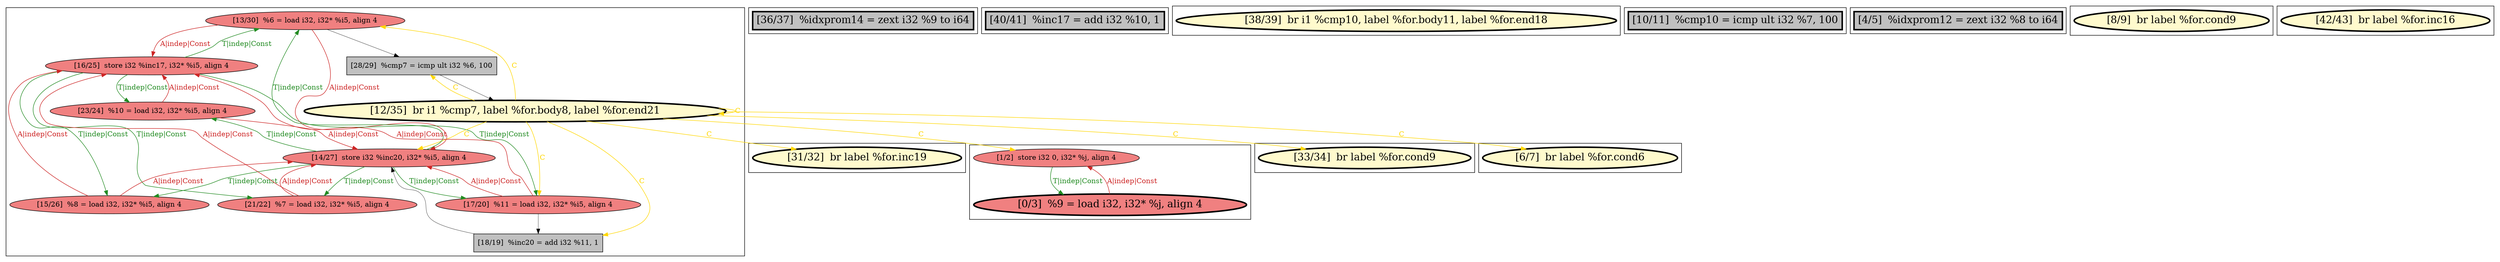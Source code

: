 
digraph G {



node1303->node1301 [style=solid,color=firebrick3,label="A|indep|Const",penwidth=1.0,fontcolor=firebrick3 ]
node1300->node1309 [style=solid,color=gold,label="C",penwidth=1.0,fontcolor=gold ]
node1307->node1305 [style=solid,color=forestgreen,label="T|indep|Const",penwidth=1.0,fontcolor=forestgreen ]
node1305->node1307 [style=solid,color=firebrick3,label="A|indep|Const",penwidth=1.0,fontcolor=firebrick3 ]
node1298->node1307 [style=solid,color=black,label="",penwidth=0.5,fontcolor=black ]
node1301->node1304 [style=solid,color=forestgreen,label="T|indep|Const",penwidth=1.0,fontcolor=forestgreen ]
node1302->node1300 [style=solid,color=black,label="",penwidth=0.5,fontcolor=black ]
node1300->node1302 [style=solid,color=gold,label="C",penwidth=1.0,fontcolor=gold ]
node1291->node1292 [style=solid,color=forestgreen,label="T|indep|Const",penwidth=1.0,fontcolor=forestgreen ]
node1303->node1302 [style=solid,color=black,label="",penwidth=0.5,fontcolor=black ]
node1307->node1304 [style=solid,color=forestgreen,label="T|indep|Const",penwidth=1.0,fontcolor=forestgreen ]
node1300->node1305 [style=solid,color=gold,label="C",penwidth=1.0,fontcolor=gold ]
node1300->node1298 [style=solid,color=gold,label="C",penwidth=1.0,fontcolor=gold ]
node1300->node1303 [style=solid,color=gold,label="C",penwidth=1.0,fontcolor=gold ]
node1300->node1307 [style=solid,color=gold,label="C",penwidth=1.0,fontcolor=gold ]
node1299->node1307 [style=solid,color=firebrick3,label="A|indep|Const",penwidth=1.0,fontcolor=firebrick3 ]
node1300->node1300 [style=solid,color=gold,label="C",penwidth=1.0,fontcolor=gold ]
node1303->node1307 [style=solid,color=firebrick3,label="A|indep|Const",penwidth=1.0,fontcolor=firebrick3 ]
node1307->node1306 [style=solid,color=forestgreen,label="T|indep|Const",penwidth=1.0,fontcolor=forestgreen ]
node1300->node1308 [style=solid,color=gold,label="C",penwidth=1.0,fontcolor=gold ]
node1300->node1291 [style=solid,color=gold,label="C",penwidth=1.0,fontcolor=gold ]
node1305->node1298 [style=solid,color=black,label="",penwidth=0.5,fontcolor=black ]
node1306->node1307 [style=solid,color=firebrick3,label="A|indep|Const",penwidth=1.0,fontcolor=firebrick3 ]
node1307->node1299 [style=solid,color=forestgreen,label="T|indep|Const",penwidth=1.0,fontcolor=forestgreen ]
node1304->node1301 [style=solid,color=firebrick3,label="A|indep|Const",penwidth=1.0,fontcolor=firebrick3 ]
node1305->node1301 [style=solid,color=firebrick3,label="A|indep|Const",penwidth=1.0,fontcolor=firebrick3 ]
node1292->node1291 [style=solid,color=firebrick3,label="A|indep|Const",penwidth=1.0,fontcolor=firebrick3 ]
node1301->node1306 [style=solid,color=forestgreen,label="T|indep|Const",penwidth=1.0,fontcolor=forestgreen ]
node1300->node1294 [style=solid,color=gold,label="C",penwidth=1.0,fontcolor=gold ]
node1304->node1307 [style=solid,color=firebrick3,label="A|indep|Const",penwidth=1.0,fontcolor=firebrick3 ]
node1306->node1301 [style=solid,color=firebrick3,label="A|indep|Const",penwidth=1.0,fontcolor=firebrick3 ]
node1299->node1301 [style=solid,color=firebrick3,label="A|indep|Const",penwidth=1.0,fontcolor=firebrick3 ]
node1301->node1299 [style=solid,color=forestgreen,label="T|indep|Const",penwidth=1.0,fontcolor=forestgreen ]
node1301->node1303 [style=solid,color=forestgreen,label="T|indep|Const",penwidth=1.0,fontcolor=forestgreen ]
node1307->node1303 [style=solid,color=forestgreen,label="T|indep|Const",penwidth=1.0,fontcolor=forestgreen ]
node1301->node1305 [style=solid,color=forestgreen,label="T|indep|Const",penwidth=1.0,fontcolor=forestgreen ]


subgraph cluster11 {


node1312 [penwidth=3.0,fontsize=20,fillcolor=grey,label="[36/37]  %idxprom14 = zext i32 %9 to i64",shape=rectangle,style=filled ]



}

subgraph cluster10 {


node1311 [penwidth=3.0,fontsize=20,fillcolor=grey,label="[40/41]  %inc17 = add i32 %10, 1",shape=rectangle,style=filled ]



}

subgraph cluster9 {


node1310 [penwidth=3.0,fontsize=20,fillcolor=lemonchiffon,label="[38/39]  br i1 %cmp10, label %for.body11, label %for.end18",shape=ellipse,style=filled ]



}

subgraph cluster8 {


node1309 [penwidth=3.0,fontsize=20,fillcolor=lemonchiffon,label="[31/32]  br label %for.inc19",shape=ellipse,style=filled ]



}

subgraph cluster7 {


node1308 [penwidth=3.0,fontsize=20,fillcolor=lemonchiffon,label="[33/34]  br label %for.cond9",shape=ellipse,style=filled ]



}

subgraph cluster6 {


node1307 [fillcolor=lightcoral,label="[14/27]  store i32 %inc20, i32* %i5, align 4",shape=ellipse,style=filled ]
node1305 [fillcolor=lightcoral,label="[17/20]  %11 = load i32, i32* %i5, align 4",shape=ellipse,style=filled ]
node1304 [fillcolor=lightcoral,label="[15/26]  %8 = load i32, i32* %i5, align 4",shape=ellipse,style=filled ]
node1306 [fillcolor=lightcoral,label="[23/24]  %10 = load i32, i32* %i5, align 4",shape=ellipse,style=filled ]
node1299 [fillcolor=lightcoral,label="[21/22]  %7 = load i32, i32* %i5, align 4",shape=ellipse,style=filled ]
node1302 [fillcolor=grey,label="[28/29]  %cmp7 = icmp ult i32 %6, 100",shape=rectangle,style=filled ]
node1298 [fillcolor=grey,label="[18/19]  %inc20 = add i32 %11, 1",shape=rectangle,style=filled ]
node1300 [penwidth=3.0,fontsize=20,fillcolor=lemonchiffon,label="[12/35]  br i1 %cmp7, label %for.body8, label %for.end21",shape=ellipse,style=filled ]
node1301 [fillcolor=lightcoral,label="[16/25]  store i32 %inc17, i32* %i5, align 4",shape=ellipse,style=filled ]
node1303 [fillcolor=lightcoral,label="[13/30]  %6 = load i32, i32* %i5, align 4",shape=ellipse,style=filled ]



}

subgraph cluster0 {


node1292 [penwidth=3.0,fontsize=20,fillcolor=lightcoral,label="[0/3]  %9 = load i32, i32* %j, align 4",shape=ellipse,style=filled ]
node1291 [fillcolor=lightcoral,label="[1/2]  store i32 0, i32* %j, align 4",shape=ellipse,style=filled ]



}

subgraph cluster5 {


node1297 [penwidth=3.0,fontsize=20,fillcolor=grey,label="[10/11]  %cmp10 = icmp ult i32 %7, 100",shape=rectangle,style=filled ]



}

subgraph cluster1 {


node1293 [penwidth=3.0,fontsize=20,fillcolor=grey,label="[4/5]  %idxprom12 = zext i32 %8 to i64",shape=rectangle,style=filled ]



}

subgraph cluster2 {


node1294 [penwidth=3.0,fontsize=20,fillcolor=lemonchiffon,label="[6/7]  br label %for.cond6",shape=ellipse,style=filled ]



}

subgraph cluster3 {


node1295 [penwidth=3.0,fontsize=20,fillcolor=lemonchiffon,label="[8/9]  br label %for.cond9",shape=ellipse,style=filled ]



}

subgraph cluster4 {


node1296 [penwidth=3.0,fontsize=20,fillcolor=lemonchiffon,label="[42/43]  br label %for.inc16",shape=ellipse,style=filled ]



}

}
